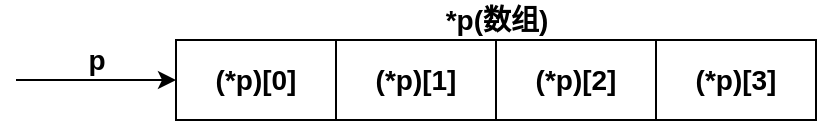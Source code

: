 <mxfile version="14.5.1" type="device"><diagram id="wN3mfSE6D5FgcnS2R7YM" name="第 1 页"><mxGraphModel dx="329" dy="187" grid="1" gridSize="10" guides="1" tooltips="1" connect="1" arrows="1" fold="1" page="1" pageScale="1" pageWidth="827" pageHeight="1169" math="0" shadow="0"><root><mxCell id="0"/><mxCell id="1" parent="0"/><mxCell id="QbOBTJyNM4iC_iclEh0y-1" value="&lt;b&gt;&lt;font style=&quot;font-size: 14px&quot;&gt;(*p)[0]&lt;/font&gt;&lt;/b&gt;" style="rounded=0;whiteSpace=wrap;html=1;" vertex="1" parent="1"><mxGeometry x="160" y="80" width="80" height="40" as="geometry"/></mxCell><mxCell id="QbOBTJyNM4iC_iclEh0y-4" value="&lt;b&gt;&lt;font style=&quot;font-size: 14px&quot;&gt;(*p)[1]&lt;/font&gt;&lt;/b&gt;" style="rounded=0;whiteSpace=wrap;html=1;" vertex="1" parent="1"><mxGeometry x="240" y="80" width="80" height="40" as="geometry"/></mxCell><mxCell id="QbOBTJyNM4iC_iclEh0y-5" value="&lt;b&gt;&lt;font style=&quot;font-size: 14px&quot;&gt;(*p)[2]&lt;/font&gt;&lt;/b&gt;" style="rounded=0;whiteSpace=wrap;html=1;" vertex="1" parent="1"><mxGeometry x="320" y="80" width="80" height="40" as="geometry"/></mxCell><mxCell id="QbOBTJyNM4iC_iclEh0y-6" value="&lt;b&gt;&lt;font style=&quot;font-size: 14px&quot;&gt;(*p)[3]&lt;/font&gt;&lt;/b&gt;" style="rounded=0;whiteSpace=wrap;html=1;" vertex="1" parent="1"><mxGeometry x="400" y="80" width="80" height="40" as="geometry"/></mxCell><mxCell id="QbOBTJyNM4iC_iclEh0y-7" value="" style="endArrow=classic;html=1;entryX=0;entryY=0.5;entryDx=0;entryDy=0;" edge="1" parent="1" target="QbOBTJyNM4iC_iclEh0y-1"><mxGeometry width="50" height="50" relative="1" as="geometry"><mxPoint x="80" y="100" as="sourcePoint"/><mxPoint x="130" y="120" as="targetPoint"/></mxGeometry></mxCell><mxCell id="QbOBTJyNM4iC_iclEh0y-8" value="&lt;b&gt;&lt;font style=&quot;font-size: 14px&quot;&gt;p&lt;/font&gt;&lt;/b&gt;" style="text;html=1;align=center;verticalAlign=middle;resizable=0;points=[];autosize=1;" vertex="1" parent="1"><mxGeometry x="110" y="80" width="20" height="20" as="geometry"/></mxCell><mxCell id="QbOBTJyNM4iC_iclEh0y-9" value="&lt;b&gt;&lt;font style=&quot;font-size: 14px&quot;&gt;*p(数组)&lt;/font&gt;&lt;/b&gt;" style="text;html=1;align=center;verticalAlign=middle;resizable=0;points=[];autosize=1;" vertex="1" parent="1"><mxGeometry x="285" y="60" width="70" height="20" as="geometry"/></mxCell></root></mxGraphModel></diagram></mxfile>